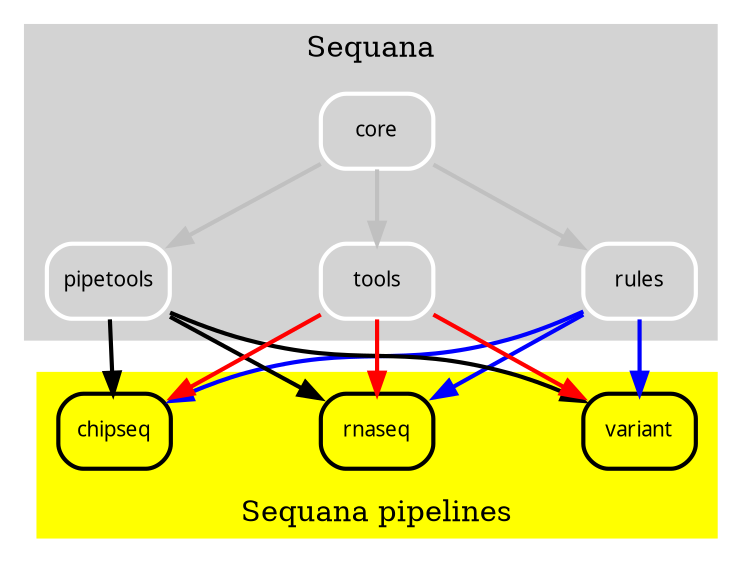 digraph sequana {
    nodesep=1
    graph[bgcolor=white, margin=0];
    node[shape=box, style=rounded, fontname=sans, fontsize=10, penwidth=2];
    edge[penwidth=2, color=grey, constraint=true];

    subgraph cluster_pipeline {
        color=yellow; 
        style=filled;
        margin=10;
        label="Sequana pipelines"; 
        labelloc="b";
        rnaseq[style="rounded"];
        chipseq[style="rounded"];
        variant[style="rounded"];
    }


    subgraph cluster_sequana {
        color=lightgrey; 
        style=filled;
        margin=10;
        label="Sequana"; 
        node[style=filled, color=white]
        core[style="rounded"];
        rules[style="rounded"];
        pipetools[style="rounded"];
        tools[style="rounded"];
        core -> pipetools; 
        core -> rules;
        core -> tools;
    }

	tools -> {rnaseq,variant,chipseq}[color=red]
	rules -> {rnaseq,  chipseq, variant}[color=blue]
	pipetools -> {rnaseq,  chipseq, variant}[color=black]
}            

